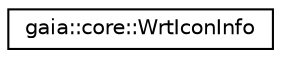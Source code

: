 digraph G
{
  edge [fontname="Helvetica",fontsize="10",labelfontname="Helvetica",labelfontsize="10"];
  node [fontname="Helvetica",fontsize="10",shape=record];
  rankdir=LR;
  Node1 [label="gaia::core::WrtIconInfo",height=0.2,width=0.4,color="black", fillcolor="white", style="filled",URL="$dd/d54/classgaia_1_1core_1_1_wrt_icon_info.html",tooltip="Overall information of an icon of a web runtime package."];
}
